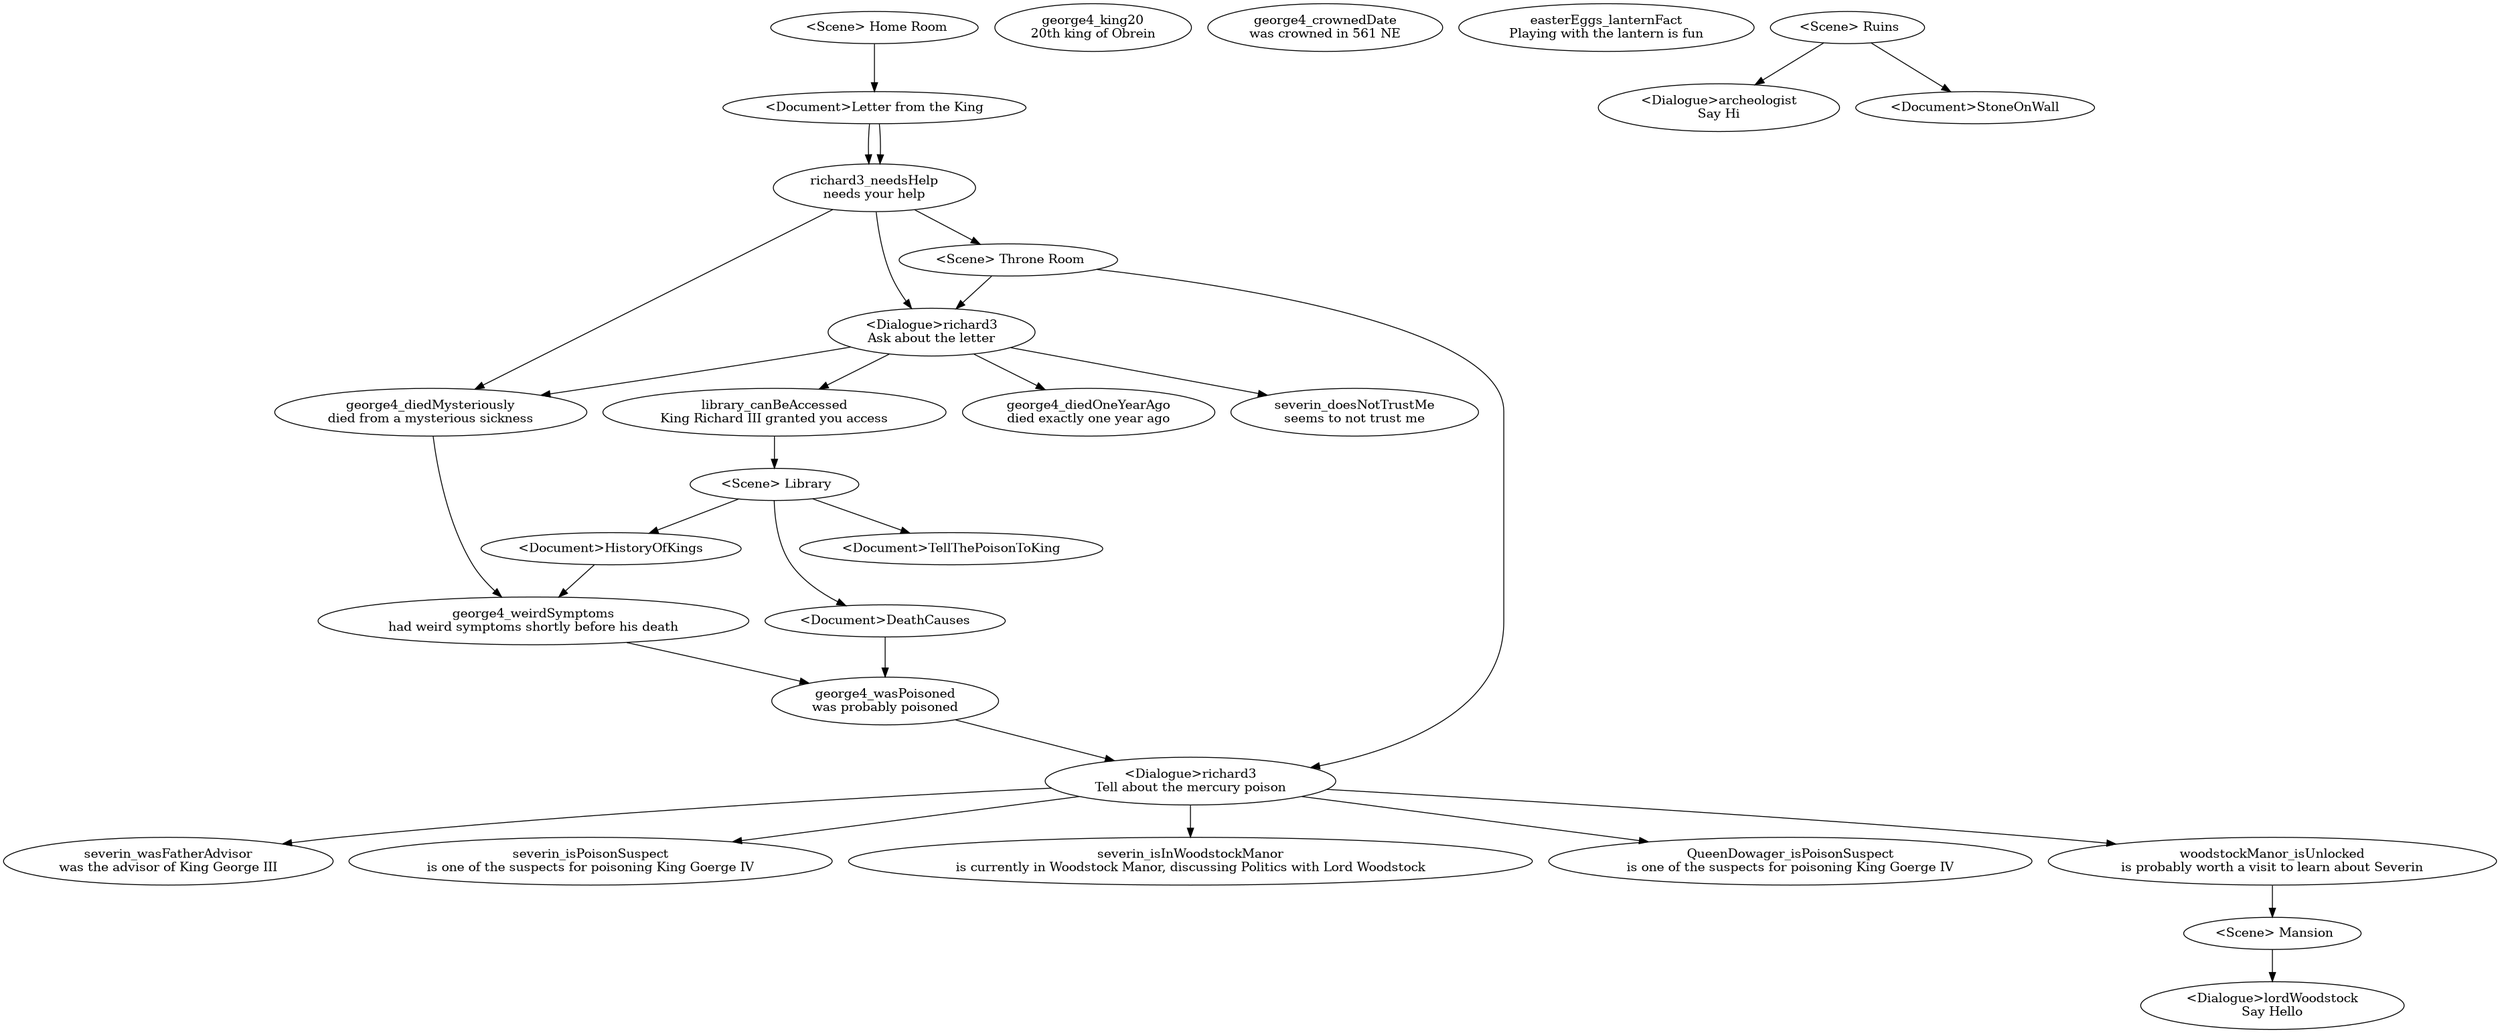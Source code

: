 @startuml
digraph facts {

richard3_needsHelp [label ="richard3_needsHelp\nneeds your help"]
george4_diedMysteriously [label ="george4_diedMysteriously\ndied from a mysterious sickness"]
george4_weirdSymptoms [label ="george4_weirdSymptoms\nhad weird symptoms shortly before his death"]
george4_wasPoisoned [label ="george4_wasPoisoned\nwas probably poisoned"]
george4_diedOneYearAgo [label ="george4_diedOneYearAgo\ndied exactly one year ago"]
george4_king20 [label ="george4_king20\n20th king of Obrein"]
george4_crownedDate [label ="george4_crownedDate\nwas crowned in 561 NE"]
severin_wasFatherAdvisor [label ="severin_wasFatherAdvisor\nwas the advisor of King George III"]
severin_isPoisonSuspect [label ="severin_isPoisonSuspect\nis one of the suspects for poisoning King Goerge IV"]
severin_isInWoodstockManor [label ="severin_isInWoodstockManor\nis currently in Woodstock Manor, discussing Politics with Lord Woodstock"]
severin_doesNotTrustMe [label ="severin_doesNotTrustMe\nseems to not trust me"]
library_canBeAccessed [label ="library_canBeAccessed\nKing Richard III granted you access"]
easterEggs_lanternFact [label ="easterEggs_lanternFact\nPlaying with the lantern is fun"]
QueenDowager_isPoisonSuspect [label ="QueenDowager_isPoisonSuspect\nis one of the suspects for poisoning King Goerge IV"]
woodstockManor_isUnlocked [label ="woodstockManor_isUnlocked\nis probably worth a visit to learn about Severin"]

richard3_needsHelp -> george4_diedMysteriously
george4_diedMysteriously -> george4_weirdSymptoms
george4_weirdSymptoms -> george4_wasPoisoned

Throne_Room [label = " <Scene> Throne Room"]
richard3_needsHelp -> Throne_Room
Library [label = " <Scene> Library"]
library_canBeAccessed -> Library
Home_Room [label = " <Scene> Home Room"]
Ruins [label = " <Scene> Ruins"]
Mansion [label = " <Scene> Mansion"]
woodstockManor_isUnlocked -> Mansion

'richard3
Throne_Room -> richard3_Tell_about_the_mercury_poison
richard3_Tell_about_the_mercury_poison [label ="<Dialogue>richard3\nTell about the mercury poison"]
george4_wasPoisoned -> richard3_Tell_about_the_mercury_poison
richard3_Tell_about_the_mercury_poison -> severin_isPoisonSuspect
richard3_Tell_about_the_mercury_poison -> QueenDowager_isPoisonSuspect
richard3_Tell_about_the_mercury_poison -> severin_wasFatherAdvisor
richard3_Tell_about_the_mercury_poison -> woodstockManor_isUnlocked
richard3_Tell_about_the_mercury_poison -> severin_isInWoodstockManor
Throne_Room -> richard3_Ask_about_the_letter
richard3_Ask_about_the_letter [label ="<Dialogue>richard3\nAsk about the letter"]
richard3_needsHelp -> richard3_Ask_about_the_letter
richard3_Ask_about_the_letter -> george4_diedOneYearAgo
richard3_Ask_about_the_letter -> george4_diedMysteriously
richard3_Ask_about_the_letter -> library_canBeAccessed
richard3_Ask_about_the_letter -> severin_doesNotTrustMe
'QueenDowager
'severin
Library -> HistoryOfKings
HistoryOfKings [label ="<Document>HistoryOfKings"]
HistoryOfKings -> george4_weirdSymptoms
Library -> DeathCauses
DeathCauses [label ="<Document>DeathCauses"]
DeathCauses -> george4_wasPoisoned
Library -> TellThePoisonToKing
TellThePoisonToKing [label ="<Document>TellThePoisonToKing"]
Home_Room -> Letter_from_the_King
Letter_from_the_King [label ="<Document>Letter from the King"]
Letter_from_the_King -> richard3_needsHelp
Letter_from_the_King -> richard3_needsHelp
'archeologist
Ruins -> archeologist_Say_Hi
archeologist_Say_Hi [label ="<Dialogue>archeologist\nSay Hi"]
Ruins -> StoneOnWall
StoneOnWall [label ="<Document>StoneOnWall"]
'lordWoodstock
Mansion -> lordWoodstock_Say_Hello
lordWoodstock_Say_Hello [label ="<Dialogue>lordWoodstock\nSay Hello"]

}
@enduml